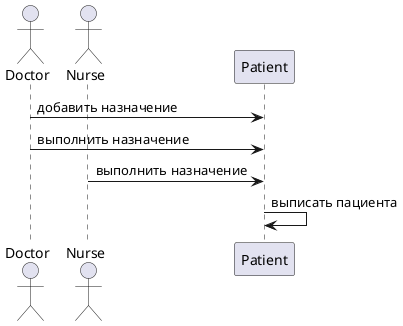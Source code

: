 @startuml

actor Doctor as D
actor Nurse as N

participant Patient as P

D -> P: добавить назначение
D -> P: выполнить назначение
N -> P: выполнить назначение
P -> P: выписать пациента

@enduml

